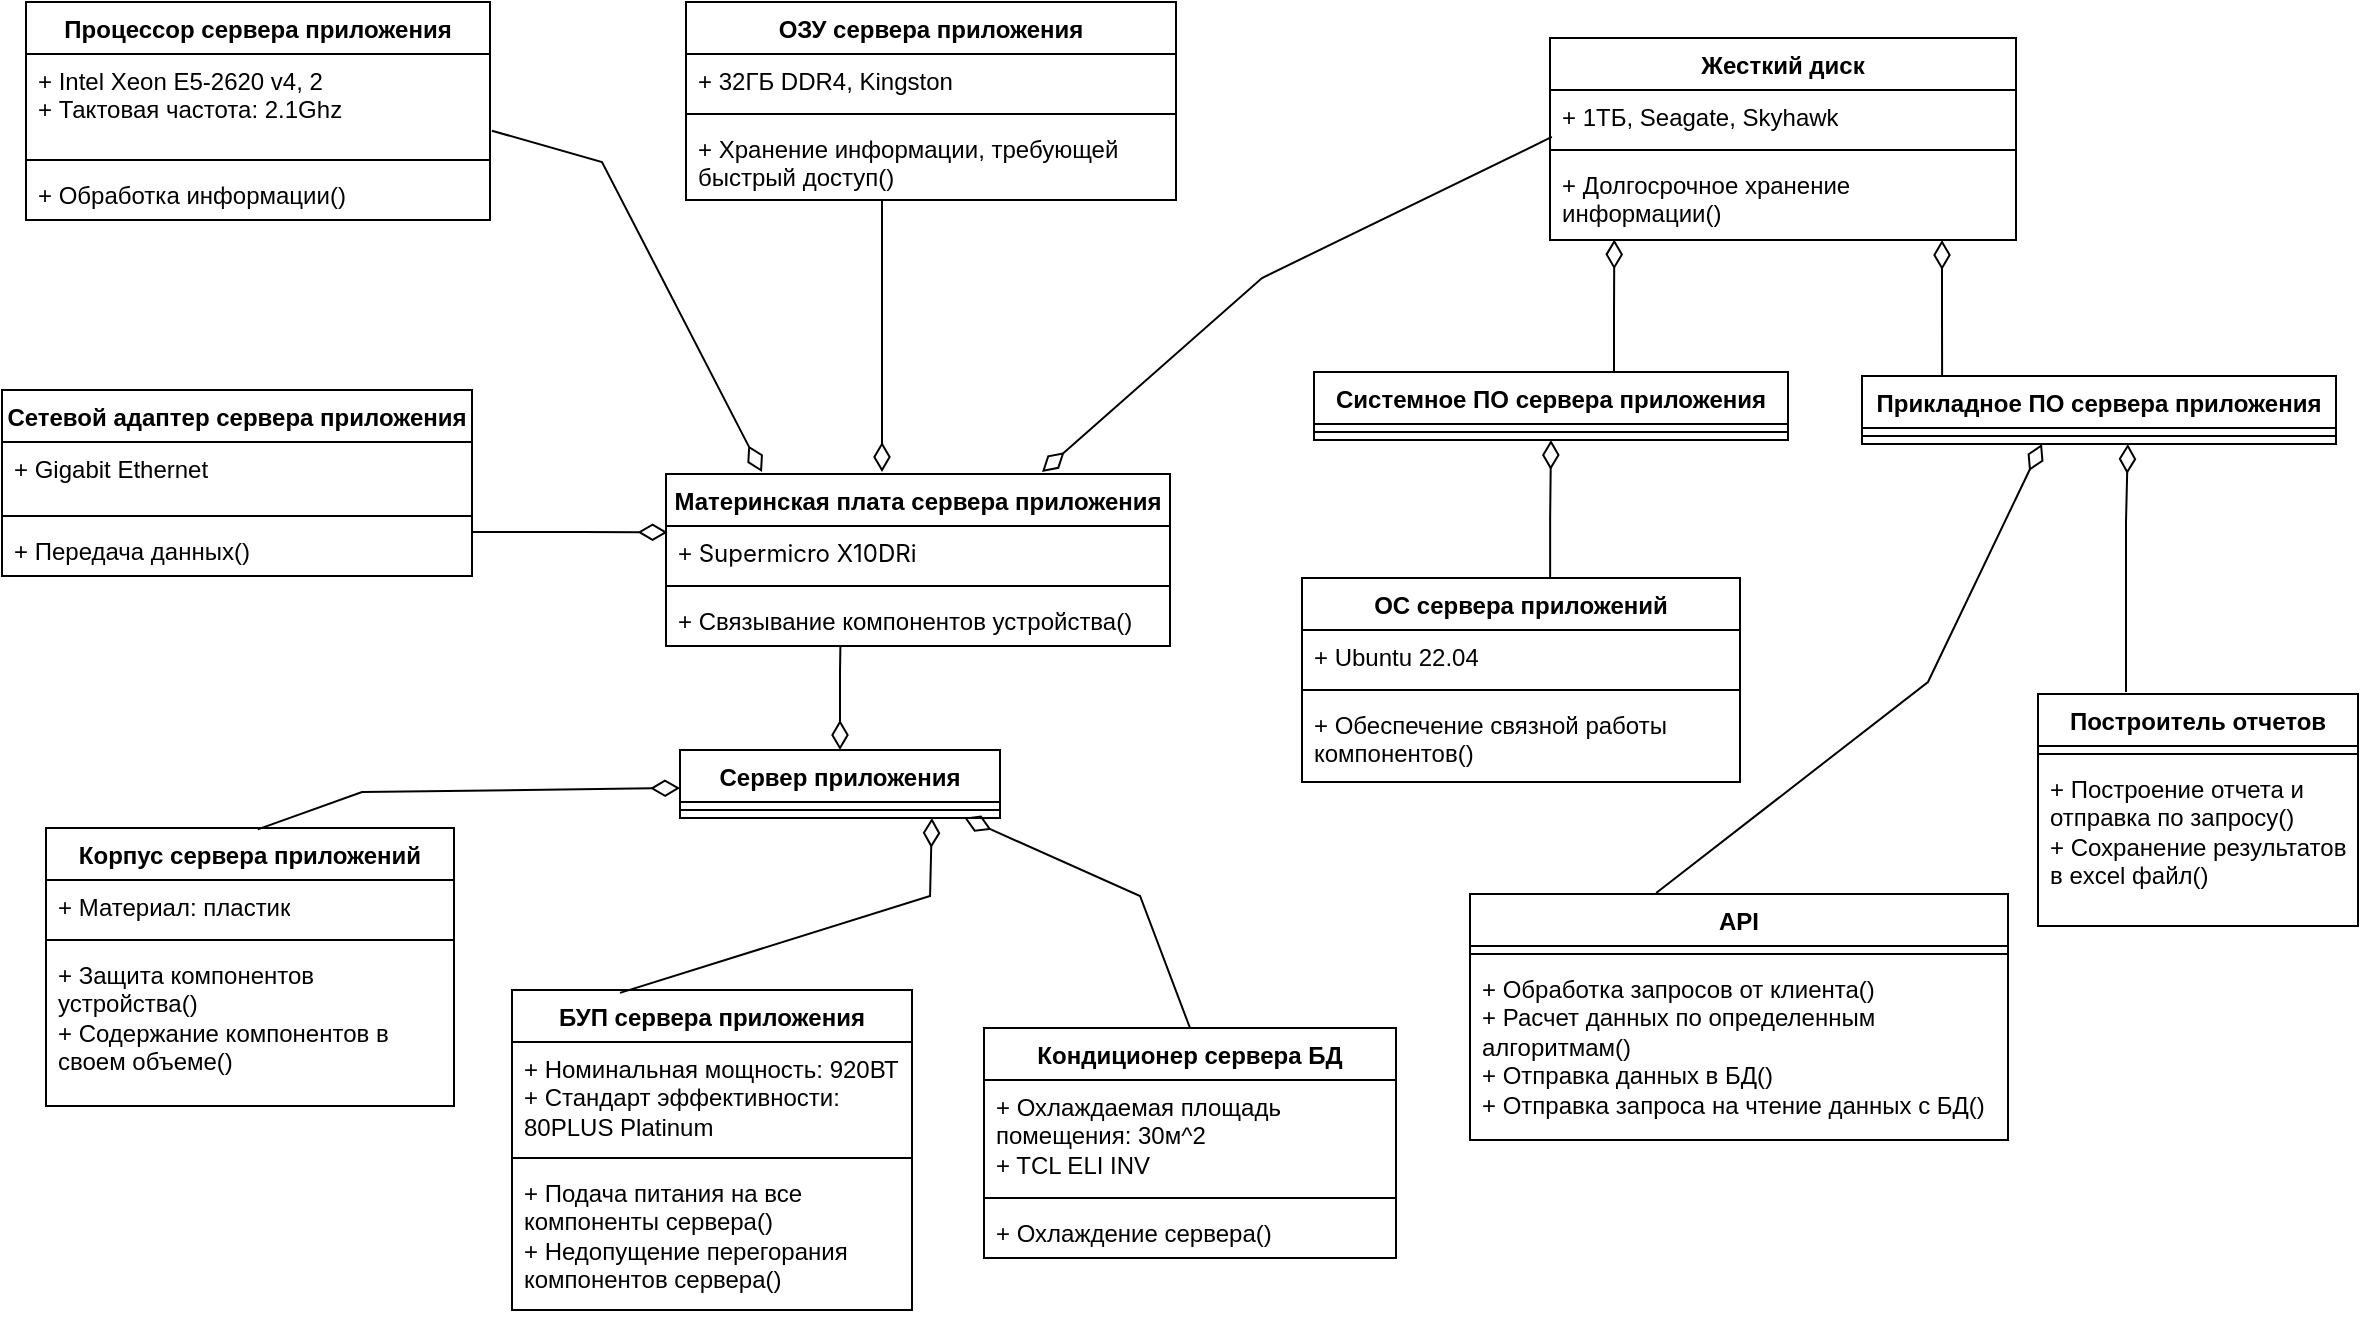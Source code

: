 <mxfile version="24.3.1" type="github">
  <diagram name="Страница — 1" id="zDt0bEEcHLc5_rWIZSba">
    <mxGraphModel dx="1300" dy="1883" grid="0" gridSize="10" guides="1" tooltips="1" connect="1" arrows="1" fold="1" page="1" pageScale="1" pageWidth="827" pageHeight="1169" math="0" shadow="0">
      <root>
        <mxCell id="0" />
        <mxCell id="1" parent="0" />
        <mxCell id="jtOHECNouudqZL3A1PdU-1" value="Сервер приложения" style="swimlane;fontStyle=1;align=center;verticalAlign=top;childLayout=stackLayout;horizontal=1;startSize=26;horizontalStack=0;resizeParent=1;resizeParentMax=0;resizeLast=0;collapsible=1;marginBottom=0;whiteSpace=wrap;html=1;" parent="1" vertex="1">
          <mxGeometry x="359" y="229" width="160" height="34" as="geometry" />
        </mxCell>
        <mxCell id="jtOHECNouudqZL3A1PdU-3" value="" style="line;strokeWidth=1;fillColor=none;align=left;verticalAlign=middle;spacingTop=-1;spacingLeft=3;spacingRight=3;rotatable=0;labelPosition=right;points=[];portConstraint=eastwest;strokeColor=inherit;" parent="jtOHECNouudqZL3A1PdU-1" vertex="1">
          <mxGeometry y="26" width="160" height="8" as="geometry" />
        </mxCell>
        <mxCell id="jtOHECNouudqZL3A1PdU-5" value="Корпус сервера приложений" style="swimlane;fontStyle=1;align=center;verticalAlign=top;childLayout=stackLayout;horizontal=1;startSize=26;horizontalStack=0;resizeParent=1;resizeParentMax=0;resizeLast=0;collapsible=1;marginBottom=0;whiteSpace=wrap;html=1;" parent="1" vertex="1">
          <mxGeometry x="42" y="268" width="204" height="139" as="geometry" />
        </mxCell>
        <mxCell id="jtOHECNouudqZL3A1PdU-6" value="+ Материал: пластик" style="text;strokeColor=none;fillColor=none;align=left;verticalAlign=top;spacingLeft=4;spacingRight=4;overflow=hidden;rotatable=0;points=[[0,0.5],[1,0.5]];portConstraint=eastwest;whiteSpace=wrap;html=1;" parent="jtOHECNouudqZL3A1PdU-5" vertex="1">
          <mxGeometry y="26" width="204" height="26" as="geometry" />
        </mxCell>
        <mxCell id="jtOHECNouudqZL3A1PdU-7" value="" style="line;strokeWidth=1;fillColor=none;align=left;verticalAlign=middle;spacingTop=-1;spacingLeft=3;spacingRight=3;rotatable=0;labelPosition=right;points=[];portConstraint=eastwest;strokeColor=inherit;" parent="jtOHECNouudqZL3A1PdU-5" vertex="1">
          <mxGeometry y="52" width="204" height="8" as="geometry" />
        </mxCell>
        <mxCell id="jtOHECNouudqZL3A1PdU-8" value="+ Защита компонентов устройства()&lt;div&gt;+ Содержание компонентов в своем объеме()&lt;/div&gt;" style="text;strokeColor=none;fillColor=none;align=left;verticalAlign=top;spacingLeft=4;spacingRight=4;overflow=hidden;rotatable=0;points=[[0,0.5],[1,0.5]];portConstraint=eastwest;whiteSpace=wrap;html=1;" parent="jtOHECNouudqZL3A1PdU-5" vertex="1">
          <mxGeometry y="60" width="204" height="79" as="geometry" />
        </mxCell>
        <mxCell id="jtOHECNouudqZL3A1PdU-9" value="Материнская плата сервера приложения" style="swimlane;fontStyle=1;align=center;verticalAlign=top;childLayout=stackLayout;horizontal=1;startSize=26;horizontalStack=0;resizeParent=1;resizeParentMax=0;resizeLast=0;collapsible=1;marginBottom=0;whiteSpace=wrap;html=1;" parent="1" vertex="1">
          <mxGeometry x="352" y="91" width="252" height="86" as="geometry" />
        </mxCell>
        <mxCell id="jtOHECNouudqZL3A1PdU-10" value="&lt;span style=&quot;background-color: rgb(255, 255, 255);&quot;&gt;&lt;font style=&quot;font-size: 12px;&quot;&gt;+&amp;nbsp;&lt;span style=&quot;font-family: Inter, -apple-system, BlinkMacSystemFont, &amp;quot;Segoe UI&amp;quot;, Roboto, Helvetica, Arial, sans-serif, &amp;quot;Apple Color Emoji&amp;quot;, &amp;quot;Segoe UI Emoji&amp;quot;, &amp;quot;Segoe UI Symbol&amp;quot;; white-space-collapse: preserve;&quot;&gt;Supermicro X10DRi&lt;/span&gt;&lt;/font&gt;&lt;/span&gt;&lt;div style=&quot;&quot;&gt;&lt;span style=&quot;background-color: rgb(255, 255, 255);&quot;&gt;&lt;span style=&quot;font-family: Inter, -apple-system, BlinkMacSystemFont, &amp;quot;Segoe UI&amp;quot;, Roboto, Helvetica, Arial, sans-serif, &amp;quot;Apple Color Emoji&amp;quot;, &amp;quot;Segoe UI Emoji&amp;quot;, &amp;quot;Segoe UI Symbol&amp;quot;; font-size: 16px; white-space-collapse: preserve;&quot;&gt;&lt;br&gt;&lt;/span&gt;&lt;/span&gt;&lt;/div&gt;" style="text;strokeColor=none;fillColor=none;align=left;verticalAlign=top;spacingLeft=4;spacingRight=4;overflow=hidden;rotatable=0;points=[[0,0.5],[1,0.5]];portConstraint=eastwest;whiteSpace=wrap;html=1;" parent="jtOHECNouudqZL3A1PdU-9" vertex="1">
          <mxGeometry y="26" width="252" height="26" as="geometry" />
        </mxCell>
        <mxCell id="jtOHECNouudqZL3A1PdU-11" value="" style="line;strokeWidth=1;fillColor=none;align=left;verticalAlign=middle;spacingTop=-1;spacingLeft=3;spacingRight=3;rotatable=0;labelPosition=right;points=[];portConstraint=eastwest;strokeColor=inherit;" parent="jtOHECNouudqZL3A1PdU-9" vertex="1">
          <mxGeometry y="52" width="252" height="8" as="geometry" />
        </mxCell>
        <mxCell id="jtOHECNouudqZL3A1PdU-12" value="+ Связывание компонентов устройства()" style="text;strokeColor=none;fillColor=none;align=left;verticalAlign=top;spacingLeft=4;spacingRight=4;overflow=hidden;rotatable=0;points=[[0,0.5],[1,0.5]];portConstraint=eastwest;whiteSpace=wrap;html=1;" parent="jtOHECNouudqZL3A1PdU-9" vertex="1">
          <mxGeometry y="60" width="252" height="26" as="geometry" />
        </mxCell>
        <mxCell id="jtOHECNouudqZL3A1PdU-13" value="Процессор сервера приложения" style="swimlane;fontStyle=1;align=center;verticalAlign=top;childLayout=stackLayout;horizontal=1;startSize=26;horizontalStack=0;resizeParent=1;resizeParentMax=0;resizeLast=0;collapsible=1;marginBottom=0;whiteSpace=wrap;html=1;" parent="1" vertex="1">
          <mxGeometry x="32" y="-145" width="232" height="109" as="geometry" />
        </mxCell>
        <mxCell id="jtOHECNouudqZL3A1PdU-14" value="+ Intel Xeon E5-2620 v4, 2&lt;div&gt;+ Тактовая частота: 2.1Ghz&lt;/div&gt;" style="text;strokeColor=none;fillColor=none;align=left;verticalAlign=top;spacingLeft=4;spacingRight=4;overflow=hidden;rotatable=0;points=[[0,0.5],[1,0.5]];portConstraint=eastwest;whiteSpace=wrap;html=1;" parent="jtOHECNouudqZL3A1PdU-13" vertex="1">
          <mxGeometry y="26" width="232" height="49" as="geometry" />
        </mxCell>
        <mxCell id="jtOHECNouudqZL3A1PdU-15" value="" style="line;strokeWidth=1;fillColor=none;align=left;verticalAlign=middle;spacingTop=-1;spacingLeft=3;spacingRight=3;rotatable=0;labelPosition=right;points=[];portConstraint=eastwest;strokeColor=inherit;" parent="jtOHECNouudqZL3A1PdU-13" vertex="1">
          <mxGeometry y="75" width="232" height="8" as="geometry" />
        </mxCell>
        <mxCell id="jtOHECNouudqZL3A1PdU-16" value="+ Обработка информации()" style="text;strokeColor=none;fillColor=none;align=left;verticalAlign=top;spacingLeft=4;spacingRight=4;overflow=hidden;rotatable=0;points=[[0,0.5],[1,0.5]];portConstraint=eastwest;whiteSpace=wrap;html=1;" parent="jtOHECNouudqZL3A1PdU-13" vertex="1">
          <mxGeometry y="83" width="232" height="26" as="geometry" />
        </mxCell>
        <mxCell id="jtOHECNouudqZL3A1PdU-17" value="ОЗУ сервера приложения" style="swimlane;fontStyle=1;align=center;verticalAlign=top;childLayout=stackLayout;horizontal=1;startSize=26;horizontalStack=0;resizeParent=1;resizeParentMax=0;resizeLast=0;collapsible=1;marginBottom=0;whiteSpace=wrap;html=1;" parent="1" vertex="1">
          <mxGeometry x="362" y="-145" width="245" height="99" as="geometry" />
        </mxCell>
        <mxCell id="jtOHECNouudqZL3A1PdU-18" value="+ 32ГБ DDR4, Kingston" style="text;strokeColor=none;fillColor=none;align=left;verticalAlign=top;spacingLeft=4;spacingRight=4;overflow=hidden;rotatable=0;points=[[0,0.5],[1,0.5]];portConstraint=eastwest;whiteSpace=wrap;html=1;" parent="jtOHECNouudqZL3A1PdU-17" vertex="1">
          <mxGeometry y="26" width="245" height="26" as="geometry" />
        </mxCell>
        <mxCell id="jtOHECNouudqZL3A1PdU-19" value="" style="line;strokeWidth=1;fillColor=none;align=left;verticalAlign=middle;spacingTop=-1;spacingLeft=3;spacingRight=3;rotatable=0;labelPosition=right;points=[];portConstraint=eastwest;strokeColor=inherit;" parent="jtOHECNouudqZL3A1PdU-17" vertex="1">
          <mxGeometry y="52" width="245" height="8" as="geometry" />
        </mxCell>
        <mxCell id="jtOHECNouudqZL3A1PdU-20" value="+ Хранение информации, требующей быстрый доступ()" style="text;strokeColor=none;fillColor=none;align=left;verticalAlign=top;spacingLeft=4;spacingRight=4;overflow=hidden;rotatable=0;points=[[0,0.5],[1,0.5]];portConstraint=eastwest;whiteSpace=wrap;html=1;" parent="jtOHECNouudqZL3A1PdU-17" vertex="1">
          <mxGeometry y="60" width="245" height="39" as="geometry" />
        </mxCell>
        <mxCell id="jtOHECNouudqZL3A1PdU-25" value="Жесткий диск" style="swimlane;fontStyle=1;align=center;verticalAlign=top;childLayout=stackLayout;horizontal=1;startSize=26;horizontalStack=0;resizeParent=1;resizeParentMax=0;resizeLast=0;collapsible=1;marginBottom=0;whiteSpace=wrap;html=1;" parent="1" vertex="1">
          <mxGeometry x="794" y="-127" width="233" height="101" as="geometry" />
        </mxCell>
        <mxCell id="jtOHECNouudqZL3A1PdU-26" value="+ 1ТБ, Seagate, Skyhawk" style="text;strokeColor=none;fillColor=none;align=left;verticalAlign=top;spacingLeft=4;spacingRight=4;overflow=hidden;rotatable=0;points=[[0,0.5],[1,0.5]];portConstraint=eastwest;whiteSpace=wrap;html=1;" parent="jtOHECNouudqZL3A1PdU-25" vertex="1">
          <mxGeometry y="26" width="233" height="26" as="geometry" />
        </mxCell>
        <mxCell id="jtOHECNouudqZL3A1PdU-27" value="" style="line;strokeWidth=1;fillColor=none;align=left;verticalAlign=middle;spacingTop=-1;spacingLeft=3;spacingRight=3;rotatable=0;labelPosition=right;points=[];portConstraint=eastwest;strokeColor=inherit;" parent="jtOHECNouudqZL3A1PdU-25" vertex="1">
          <mxGeometry y="52" width="233" height="8" as="geometry" />
        </mxCell>
        <mxCell id="jtOHECNouudqZL3A1PdU-28" value="+ Долгосрочное хранение информации()" style="text;strokeColor=none;fillColor=none;align=left;verticalAlign=top;spacingLeft=4;spacingRight=4;overflow=hidden;rotatable=0;points=[[0,0.5],[1,0.5]];portConstraint=eastwest;whiteSpace=wrap;html=1;" parent="jtOHECNouudqZL3A1PdU-25" vertex="1">
          <mxGeometry y="60" width="233" height="41" as="geometry" />
        </mxCell>
        <mxCell id="jtOHECNouudqZL3A1PdU-31" value="Сетевой адаптер сервера приложения" style="swimlane;fontStyle=1;align=center;verticalAlign=top;childLayout=stackLayout;horizontal=1;startSize=26;horizontalStack=0;resizeParent=1;resizeParentMax=0;resizeLast=0;collapsible=1;marginBottom=0;whiteSpace=wrap;html=1;" parent="1" vertex="1">
          <mxGeometry x="20" y="49" width="235" height="93" as="geometry" />
        </mxCell>
        <mxCell id="jtOHECNouudqZL3A1PdU-32" value="+ Gigabit Ethernet" style="text;strokeColor=none;fillColor=none;align=left;verticalAlign=top;spacingLeft=4;spacingRight=4;overflow=hidden;rotatable=0;points=[[0,0.5],[1,0.5]];portConstraint=eastwest;whiteSpace=wrap;html=1;" parent="jtOHECNouudqZL3A1PdU-31" vertex="1">
          <mxGeometry y="26" width="235" height="33" as="geometry" />
        </mxCell>
        <mxCell id="jtOHECNouudqZL3A1PdU-33" value="" style="line;strokeWidth=1;fillColor=none;align=left;verticalAlign=middle;spacingTop=-1;spacingLeft=3;spacingRight=3;rotatable=0;labelPosition=right;points=[];portConstraint=eastwest;strokeColor=inherit;" parent="jtOHECNouudqZL3A1PdU-31" vertex="1">
          <mxGeometry y="59" width="235" height="8" as="geometry" />
        </mxCell>
        <mxCell id="jtOHECNouudqZL3A1PdU-34" value="+ Передача данных()" style="text;strokeColor=none;fillColor=none;align=left;verticalAlign=top;spacingLeft=4;spacingRight=4;overflow=hidden;rotatable=0;points=[[0,0.5],[1,0.5]];portConstraint=eastwest;whiteSpace=wrap;html=1;" parent="jtOHECNouudqZL3A1PdU-31" vertex="1">
          <mxGeometry y="67" width="235" height="26" as="geometry" />
        </mxCell>
        <mxCell id="jtOHECNouudqZL3A1PdU-36" value="Системное ПО сервера приложения" style="swimlane;fontStyle=1;align=center;verticalAlign=top;childLayout=stackLayout;horizontal=1;startSize=26;horizontalStack=0;resizeParent=1;resizeParentMax=0;resizeLast=0;collapsible=1;marginBottom=0;whiteSpace=wrap;html=1;" parent="1" vertex="1">
          <mxGeometry x="676" y="40" width="237" height="34" as="geometry" />
        </mxCell>
        <mxCell id="jtOHECNouudqZL3A1PdU-38" value="" style="line;strokeWidth=1;fillColor=none;align=left;verticalAlign=middle;spacingTop=-1;spacingLeft=3;spacingRight=3;rotatable=0;labelPosition=right;points=[];portConstraint=eastwest;strokeColor=inherit;" parent="jtOHECNouudqZL3A1PdU-36" vertex="1">
          <mxGeometry y="26" width="237" height="8" as="geometry" />
        </mxCell>
        <mxCell id="jtOHECNouudqZL3A1PdU-40" value="Прикладное ПО сервера приложения" style="swimlane;fontStyle=1;align=center;verticalAlign=top;childLayout=stackLayout;horizontal=1;startSize=26;horizontalStack=0;resizeParent=1;resizeParentMax=0;resizeLast=0;collapsible=1;marginBottom=0;whiteSpace=wrap;html=1;" parent="1" vertex="1">
          <mxGeometry x="950" y="42" width="237" height="34" as="geometry" />
        </mxCell>
        <mxCell id="jtOHECNouudqZL3A1PdU-41" value="" style="line;strokeWidth=1;fillColor=none;align=left;verticalAlign=middle;spacingTop=-1;spacingLeft=3;spacingRight=3;rotatable=0;labelPosition=right;points=[];portConstraint=eastwest;strokeColor=inherit;" parent="jtOHECNouudqZL3A1PdU-40" vertex="1">
          <mxGeometry y="26" width="237" height="8" as="geometry" />
        </mxCell>
        <mxCell id="jtOHECNouudqZL3A1PdU-42" value="ОС сервера приложений" style="swimlane;fontStyle=1;align=center;verticalAlign=top;childLayout=stackLayout;horizontal=1;startSize=26;horizontalStack=0;resizeParent=1;resizeParentMax=0;resizeLast=0;collapsible=1;marginBottom=0;whiteSpace=wrap;html=1;" parent="1" vertex="1">
          <mxGeometry x="670" y="143" width="219" height="102" as="geometry" />
        </mxCell>
        <mxCell id="jtOHECNouudqZL3A1PdU-43" value="+ Ubuntu 22.04" style="text;strokeColor=none;fillColor=none;align=left;verticalAlign=top;spacingLeft=4;spacingRight=4;overflow=hidden;rotatable=0;points=[[0,0.5],[1,0.5]];portConstraint=eastwest;whiteSpace=wrap;html=1;" parent="jtOHECNouudqZL3A1PdU-42" vertex="1">
          <mxGeometry y="26" width="219" height="26" as="geometry" />
        </mxCell>
        <mxCell id="jtOHECNouudqZL3A1PdU-44" value="" style="line;strokeWidth=1;fillColor=none;align=left;verticalAlign=middle;spacingTop=-1;spacingLeft=3;spacingRight=3;rotatable=0;labelPosition=right;points=[];portConstraint=eastwest;strokeColor=inherit;" parent="jtOHECNouudqZL3A1PdU-42" vertex="1">
          <mxGeometry y="52" width="219" height="8" as="geometry" />
        </mxCell>
        <mxCell id="jtOHECNouudqZL3A1PdU-45" value="+ Обеспечение связной работы компонентов()" style="text;strokeColor=none;fillColor=none;align=left;verticalAlign=top;spacingLeft=4;spacingRight=4;overflow=hidden;rotatable=0;points=[[0,0.5],[1,0.5]];portConstraint=eastwest;whiteSpace=wrap;html=1;" parent="jtOHECNouudqZL3A1PdU-42" vertex="1">
          <mxGeometry y="60" width="219" height="42" as="geometry" />
        </mxCell>
        <mxCell id="jtOHECNouudqZL3A1PdU-46" value="API" style="swimlane;fontStyle=1;align=center;verticalAlign=top;childLayout=stackLayout;horizontal=1;startSize=26;horizontalStack=0;resizeParent=1;resizeParentMax=0;resizeLast=0;collapsible=1;marginBottom=0;whiteSpace=wrap;html=1;" parent="1" vertex="1">
          <mxGeometry x="754" y="301" width="269" height="123" as="geometry" />
        </mxCell>
        <mxCell id="jtOHECNouudqZL3A1PdU-48" value="" style="line;strokeWidth=1;fillColor=none;align=left;verticalAlign=middle;spacingTop=-1;spacingLeft=3;spacingRight=3;rotatable=0;labelPosition=right;points=[];portConstraint=eastwest;strokeColor=inherit;" parent="jtOHECNouudqZL3A1PdU-46" vertex="1">
          <mxGeometry y="26" width="269" height="8" as="geometry" />
        </mxCell>
        <mxCell id="jtOHECNouudqZL3A1PdU-49" value="+ Обработка запросов от клиента()&lt;div&gt;+ Расчет данных по определенным алгоритмам()&lt;/div&gt;&lt;div&gt;&lt;div&gt;+ Отправка данных в БД()&lt;/div&gt;&lt;div&gt;+ Отправка запроса на чтение данных с БД()&lt;/div&gt;&lt;/div&gt;" style="text;strokeColor=none;fillColor=none;align=left;verticalAlign=top;spacingLeft=4;spacingRight=4;overflow=hidden;rotatable=0;points=[[0,0.5],[1,0.5]];portConstraint=eastwest;whiteSpace=wrap;html=1;" parent="jtOHECNouudqZL3A1PdU-46" vertex="1">
          <mxGeometry y="34" width="269" height="89" as="geometry" />
        </mxCell>
        <mxCell id="jtOHECNouudqZL3A1PdU-50" value="" style="endArrow=diamondThin;endFill=0;endSize=12;html=1;rounded=0;exitX=0.519;exitY=0.005;exitDx=0;exitDy=0;exitPerimeter=0;" parent="1" source="jtOHECNouudqZL3A1PdU-5" edge="1">
          <mxGeometry width="160" relative="1" as="geometry">
            <mxPoint x="200" y="280" as="sourcePoint" />
            <mxPoint x="359" y="248" as="targetPoint" />
            <Array as="points">
              <mxPoint x="200" y="250" />
            </Array>
          </mxGeometry>
        </mxCell>
        <mxCell id="jtOHECNouudqZL3A1PdU-51" value="" style="endArrow=diamondThin;endFill=0;endSize=12;html=1;rounded=0;exitX=0.346;exitY=1.016;exitDx=0;exitDy=0;exitPerimeter=0;entryX=0.5;entryY=0;entryDx=0;entryDy=0;" parent="1" source="jtOHECNouudqZL3A1PdU-12" target="jtOHECNouudqZL3A1PdU-1" edge="1">
          <mxGeometry width="160" relative="1" as="geometry">
            <mxPoint x="190" y="213" as="sourcePoint" />
            <mxPoint x="349" y="175" as="targetPoint" />
            <Array as="points">
              <mxPoint x="439" y="190" />
            </Array>
          </mxGeometry>
        </mxCell>
        <mxCell id="jtOHECNouudqZL3A1PdU-52" value="" style="endArrow=diamondThin;endFill=0;endSize=12;html=1;rounded=0;exitX=0.999;exitY=0.152;exitDx=0;exitDy=0;exitPerimeter=0;entryX=0.003;entryY=0.121;entryDx=0;entryDy=0;entryPerimeter=0;" parent="1" source="jtOHECNouudqZL3A1PdU-34" target="jtOHECNouudqZL3A1PdU-10" edge="1">
          <mxGeometry width="160" relative="1" as="geometry">
            <mxPoint x="310" y="107" as="sourcePoint" />
            <mxPoint x="350" y="120" as="targetPoint" />
            <Array as="points">
              <mxPoint x="310" y="120" />
            </Array>
          </mxGeometry>
        </mxCell>
        <mxCell id="jtOHECNouudqZL3A1PdU-53" value="" style="endArrow=diamondThin;endFill=0;endSize=12;html=1;rounded=0;exitX=0.346;exitY=1.016;exitDx=0;exitDy=0;exitPerimeter=0;" parent="1" edge="1">
          <mxGeometry width="160" relative="1" as="geometry">
            <mxPoint x="460" y="-46" as="sourcePoint" />
            <mxPoint x="460" y="90" as="targetPoint" />
            <Array as="points">
              <mxPoint x="460" y="-33" />
            </Array>
          </mxGeometry>
        </mxCell>
        <mxCell id="jtOHECNouudqZL3A1PdU-54" value="" style="endArrow=diamondThin;endFill=0;endSize=12;html=1;rounded=0;exitX=1.004;exitY=0.783;exitDx=0;exitDy=0;exitPerimeter=0;" parent="1" source="jtOHECNouudqZL3A1PdU-14" edge="1">
          <mxGeometry width="160" relative="1" as="geometry">
            <mxPoint x="320" y="-78" as="sourcePoint" />
            <mxPoint x="400" y="90" as="targetPoint" />
            <Array as="points">
              <mxPoint x="320" y="-65" />
            </Array>
          </mxGeometry>
        </mxCell>
        <mxCell id="jtOHECNouudqZL3A1PdU-55" value="" style="endArrow=diamondThin;endFill=0;endSize=12;html=1;rounded=0;exitX=0.004;exitY=0.903;exitDx=0;exitDy=0;exitPerimeter=0;" parent="1" source="jtOHECNouudqZL3A1PdU-26" edge="1">
          <mxGeometry width="160" relative="1" as="geometry">
            <mxPoint x="790" y="-70" as="sourcePoint" />
            <mxPoint x="540" y="90" as="targetPoint" />
            <Array as="points">
              <mxPoint x="650" y="-7" />
            </Array>
          </mxGeometry>
        </mxCell>
        <mxCell id="jtOHECNouudqZL3A1PdU-56" value="" style="endArrow=diamondThin;endFill=0;endSize=12;html=1;rounded=0;entryX=0.138;entryY=0.993;entryDx=0;entryDy=0;entryPerimeter=0;" parent="1" target="jtOHECNouudqZL3A1PdU-28" edge="1">
          <mxGeometry width="160" relative="1" as="geometry">
            <mxPoint x="826" y="40" as="sourcePoint" />
            <mxPoint x="760" y="26" as="targetPoint" />
            <Array as="points">
              <mxPoint x="826" y="10" />
            </Array>
          </mxGeometry>
        </mxCell>
        <mxCell id="jtOHECNouudqZL3A1PdU-57" value="" style="endArrow=diamondThin;endFill=0;endSize=12;html=1;rounded=0;entryX=0.138;entryY=0.993;entryDx=0;entryDy=0;entryPerimeter=0;exitX=0.169;exitY=0.014;exitDx=0;exitDy=0;exitPerimeter=0;" parent="1" source="jtOHECNouudqZL3A1PdU-40" edge="1">
          <mxGeometry width="160" relative="1" as="geometry">
            <mxPoint x="990" y="40" as="sourcePoint" />
            <mxPoint x="990" y="-26" as="targetPoint" />
            <Array as="points">
              <mxPoint x="990" y="10" />
            </Array>
          </mxGeometry>
        </mxCell>
        <mxCell id="jtOHECNouudqZL3A1PdU-58" value="" style="endArrow=diamondThin;endFill=0;endSize=12;html=1;rounded=0;entryX=0.5;entryY=1;entryDx=0;entryDy=0;" parent="1" target="jtOHECNouudqZL3A1PdU-36" edge="1">
          <mxGeometry width="160" relative="1" as="geometry">
            <mxPoint x="794.07" y="143" as="sourcePoint" />
            <mxPoint x="794.07" y="77" as="targetPoint" />
            <Array as="points">
              <mxPoint x="794.07" y="113" />
            </Array>
          </mxGeometry>
        </mxCell>
        <mxCell id="jtOHECNouudqZL3A1PdU-59" value="" style="endArrow=diamondThin;endFill=0;endSize=12;html=1;rounded=0;exitX=0.346;exitY=-0.004;exitDx=0;exitDy=0;exitPerimeter=0;" parent="1" source="jtOHECNouudqZL3A1PdU-46" edge="1">
          <mxGeometry width="160" relative="1" as="geometry">
            <mxPoint x="1040" y="156" as="sourcePoint" />
            <mxPoint x="1040" y="76" as="targetPoint" />
            <Array as="points">
              <mxPoint x="983" y="195" />
            </Array>
          </mxGeometry>
        </mxCell>
        <mxCell id="jtOHECNouudqZL3A1PdU-60" value="БУП сервера приложения" style="swimlane;fontStyle=1;align=center;verticalAlign=top;childLayout=stackLayout;horizontal=1;startSize=26;horizontalStack=0;resizeParent=1;resizeParentMax=0;resizeLast=0;collapsible=1;marginBottom=0;whiteSpace=wrap;html=1;" parent="1" vertex="1">
          <mxGeometry x="275" y="349" width="200" height="160" as="geometry" />
        </mxCell>
        <mxCell id="jtOHECNouudqZL3A1PdU-61" value="+ Номинальная мощность: 920ВТ&lt;div&gt;+ Стандарт эффективности: 80PLUS Platinum&lt;/div&gt;" style="text;strokeColor=none;fillColor=none;align=left;verticalAlign=top;spacingLeft=4;spacingRight=4;overflow=hidden;rotatable=0;points=[[0,0.5],[1,0.5]];portConstraint=eastwest;whiteSpace=wrap;html=1;" parent="jtOHECNouudqZL3A1PdU-60" vertex="1">
          <mxGeometry y="26" width="200" height="54" as="geometry" />
        </mxCell>
        <mxCell id="jtOHECNouudqZL3A1PdU-62" value="" style="line;strokeWidth=1;fillColor=none;align=left;verticalAlign=middle;spacingTop=-1;spacingLeft=3;spacingRight=3;rotatable=0;labelPosition=right;points=[];portConstraint=eastwest;strokeColor=inherit;" parent="jtOHECNouudqZL3A1PdU-60" vertex="1">
          <mxGeometry y="80" width="200" height="8" as="geometry" />
        </mxCell>
        <mxCell id="jtOHECNouudqZL3A1PdU-63" value="+ Подача питания на все компоненты сервера()&lt;div&gt;+ Недопущение перегорания компонентов сервера()&lt;/div&gt;" style="text;strokeColor=none;fillColor=none;align=left;verticalAlign=top;spacingLeft=4;spacingRight=4;overflow=hidden;rotatable=0;points=[[0,0.5],[1,0.5]];portConstraint=eastwest;whiteSpace=wrap;html=1;" parent="jtOHECNouudqZL3A1PdU-60" vertex="1">
          <mxGeometry y="88" width="200" height="72" as="geometry" />
        </mxCell>
        <mxCell id="jtOHECNouudqZL3A1PdU-64" value="" style="endArrow=diamondThin;endFill=0;endSize=12;html=1;rounded=0;entryX=0.5;entryY=1;entryDx=0;entryDy=0;exitX=0.27;exitY=0.009;exitDx=0;exitDy=0;exitPerimeter=0;" parent="1" source="jtOHECNouudqZL3A1PdU-60" edge="1">
          <mxGeometry width="160" relative="1" as="geometry">
            <mxPoint x="484.03" y="332" as="sourcePoint" />
            <mxPoint x="484.96" y="263" as="targetPoint" />
            <Array as="points">
              <mxPoint x="484.03" y="302" />
            </Array>
          </mxGeometry>
        </mxCell>
        <mxCell id="QA02FDfe_MzPdMNpHca1-1" value="Построитель отчетов" style="swimlane;fontStyle=1;align=center;verticalAlign=top;childLayout=stackLayout;horizontal=1;startSize=26;horizontalStack=0;resizeParent=1;resizeParentMax=0;resizeLast=0;collapsible=1;marginBottom=0;whiteSpace=wrap;html=1;" vertex="1" parent="1">
          <mxGeometry x="1038" y="201" width="160" height="116" as="geometry" />
        </mxCell>
        <mxCell id="QA02FDfe_MzPdMNpHca1-3" value="" style="line;strokeWidth=1;fillColor=none;align=left;verticalAlign=middle;spacingTop=-1;spacingLeft=3;spacingRight=3;rotatable=0;labelPosition=right;points=[];portConstraint=eastwest;strokeColor=inherit;" vertex="1" parent="QA02FDfe_MzPdMNpHca1-1">
          <mxGeometry y="26" width="160" height="8" as="geometry" />
        </mxCell>
        <mxCell id="QA02FDfe_MzPdMNpHca1-4" value="+ Построение отчета и отправка по запросу()&lt;div&gt;+ Сохранение результатов в excel файл()&lt;/div&gt;" style="text;strokeColor=none;fillColor=none;align=left;verticalAlign=top;spacingLeft=4;spacingRight=4;overflow=hidden;rotatable=0;points=[[0,0.5],[1,0.5]];portConstraint=eastwest;whiteSpace=wrap;html=1;" vertex="1" parent="QA02FDfe_MzPdMNpHca1-1">
          <mxGeometry y="34" width="160" height="82" as="geometry" />
        </mxCell>
        <mxCell id="QA02FDfe_MzPdMNpHca1-5" value="" style="endArrow=diamondThin;endFill=0;endSize=12;html=1;rounded=0;entryX=0.5;entryY=1;entryDx=0;entryDy=0;" edge="1" parent="1">
          <mxGeometry width="160" relative="1" as="geometry">
            <mxPoint x="1082" y="200" as="sourcePoint" />
            <mxPoint x="1082.93" y="76" as="targetPoint" />
            <Array as="points">
              <mxPoint x="1082" y="115" />
            </Array>
          </mxGeometry>
        </mxCell>
        <mxCell id="QA02FDfe_MzPdMNpHca1-6" value="Кондиционер сервера БД" style="swimlane;fontStyle=1;align=center;verticalAlign=top;childLayout=stackLayout;horizontal=1;startSize=26;horizontalStack=0;resizeParent=1;resizeParentMax=0;resizeLast=0;collapsible=1;marginBottom=0;whiteSpace=wrap;html=1;" vertex="1" parent="1">
          <mxGeometry x="511" y="368" width="206" height="115" as="geometry" />
        </mxCell>
        <mxCell id="QA02FDfe_MzPdMNpHca1-7" value="+ Охлаждаемая площадь помещения: 30м^2&lt;div&gt;+ TCL ELI INV&lt;/div&gt;" style="text;strokeColor=none;fillColor=none;align=left;verticalAlign=top;spacingLeft=4;spacingRight=4;overflow=hidden;rotatable=0;points=[[0,0.5],[1,0.5]];portConstraint=eastwest;whiteSpace=wrap;html=1;" vertex="1" parent="QA02FDfe_MzPdMNpHca1-6">
          <mxGeometry y="26" width="206" height="55" as="geometry" />
        </mxCell>
        <mxCell id="QA02FDfe_MzPdMNpHca1-8" value="" style="line;strokeWidth=1;fillColor=none;align=left;verticalAlign=middle;spacingTop=-1;spacingLeft=3;spacingRight=3;rotatable=0;labelPosition=right;points=[];portConstraint=eastwest;strokeColor=inherit;" vertex="1" parent="QA02FDfe_MzPdMNpHca1-6">
          <mxGeometry y="81" width="206" height="8" as="geometry" />
        </mxCell>
        <mxCell id="QA02FDfe_MzPdMNpHca1-9" value="+ Охлаждение сервера()" style="text;strokeColor=none;fillColor=none;align=left;verticalAlign=top;spacingLeft=4;spacingRight=4;overflow=hidden;rotatable=0;points=[[0,0.5],[1,0.5]];portConstraint=eastwest;whiteSpace=wrap;html=1;" vertex="1" parent="QA02FDfe_MzPdMNpHca1-6">
          <mxGeometry y="89" width="206" height="26" as="geometry" />
        </mxCell>
        <mxCell id="QA02FDfe_MzPdMNpHca1-10" value="" style="endArrow=diamondThin;endFill=0;endSize=12;html=1;rounded=0;entryX=0.888;entryY=0.973;entryDx=0;entryDy=0;exitX=0.5;exitY=0;exitDx=0;exitDy=0;entryPerimeter=0;" edge="1" parent="1" source="QA02FDfe_MzPdMNpHca1-6" target="jtOHECNouudqZL3A1PdU-3">
          <mxGeometry width="160" relative="1" as="geometry">
            <mxPoint x="434" y="350" as="sourcePoint" />
            <mxPoint x="589.96" y="263" as="targetPoint" />
            <Array as="points">
              <mxPoint x="589.03" y="302" />
            </Array>
          </mxGeometry>
        </mxCell>
      </root>
    </mxGraphModel>
  </diagram>
</mxfile>
